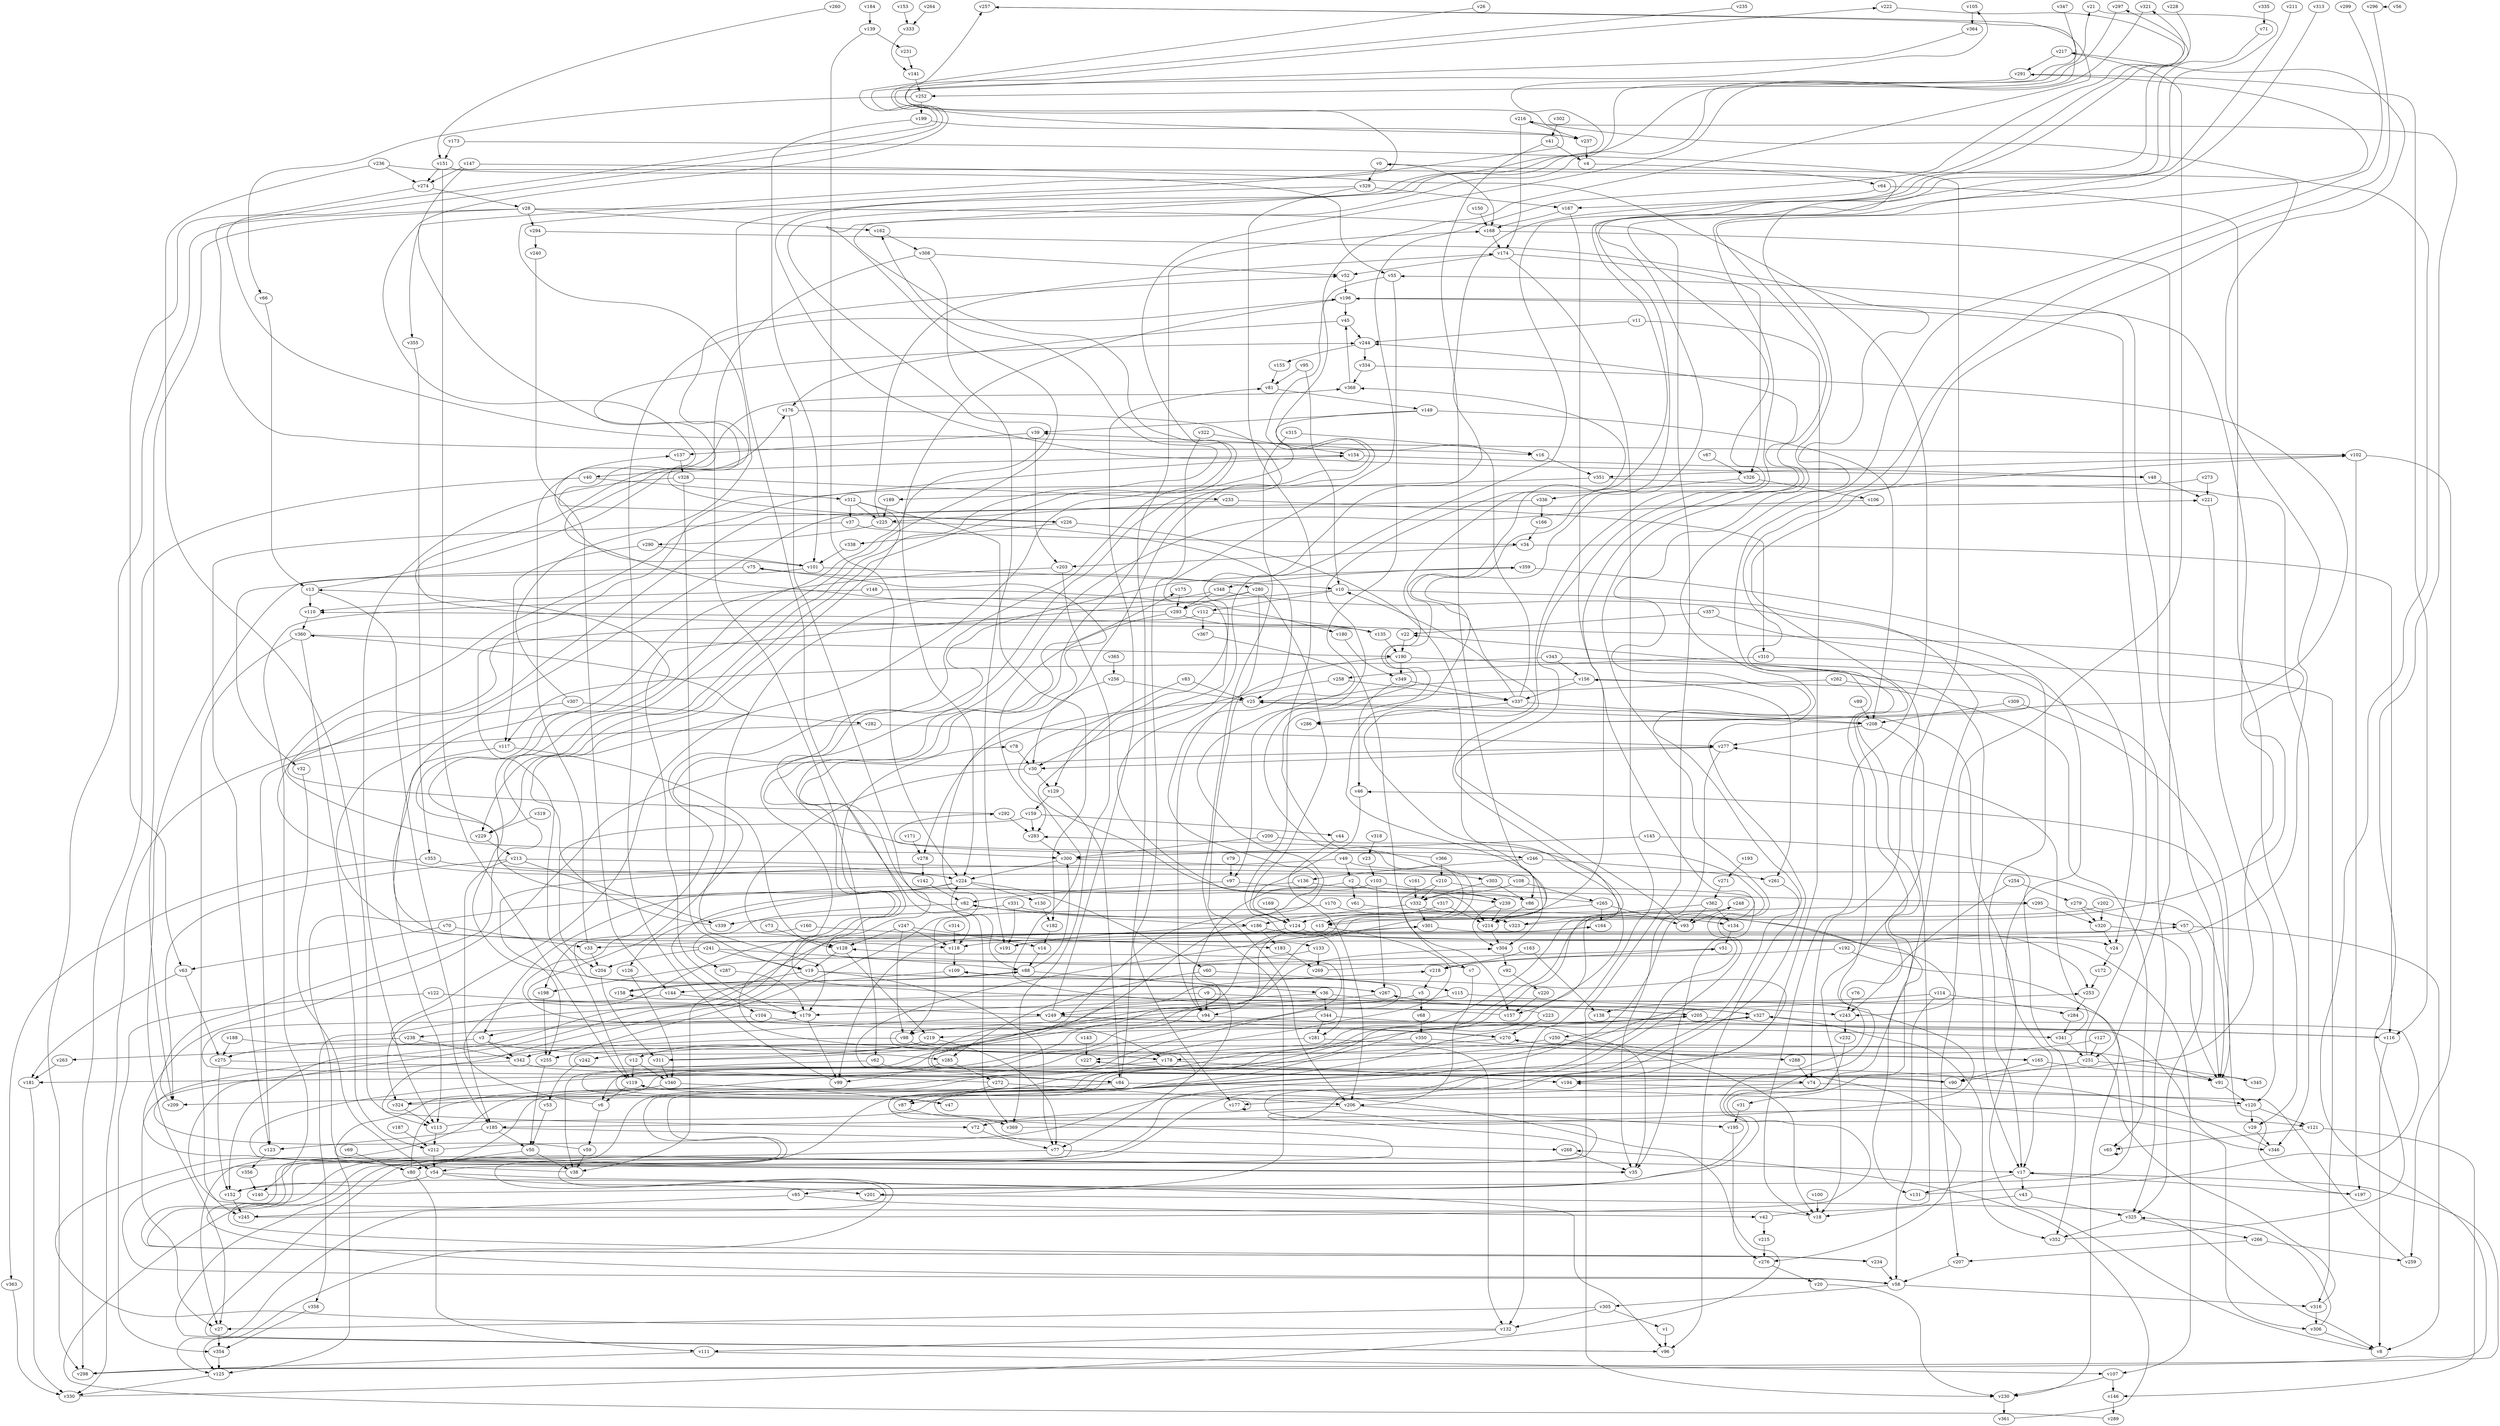 // Benchmark game 544 - 370 vertices
// time_bound: 73
// targets: v296
digraph G {
    v0 [name="v0", player=0];
    v1 [name="v1", player=1];
    v2 [name="v2", player=1];
    v3 [name="v3", player=0];
    v4 [name="v4", player=1];
    v5 [name="v5", player=0];
    v6 [name="v6", player=0];
    v7 [name="v7", player=0];
    v8 [name="v8", player=0];
    v9 [name="v9", player=0];
    v10 [name="v10", player=1];
    v11 [name="v11", player=1];
    v12 [name="v12", player=1];
    v13 [name="v13", player=1];
    v14 [name="v14", player=0];
    v15 [name="v15", player=0];
    v16 [name="v16", player=1];
    v17 [name="v17", player=1];
    v18 [name="v18", player=0];
    v19 [name="v19", player=0];
    v20 [name="v20", player=1];
    v21 [name="v21", player=1];
    v22 [name="v22", player=1];
    v23 [name="v23", player=1];
    v24 [name="v24", player=0];
    v25 [name="v25", player=1];
    v26 [name="v26", player=1];
    v27 [name="v27", player=1];
    v28 [name="v28", player=0];
    v29 [name="v29", player=0];
    v30 [name="v30", player=0];
    v31 [name="v31", player=0];
    v32 [name="v32", player=1];
    v33 [name="v33", player=1];
    v34 [name="v34", player=0];
    v35 [name="v35", player=0];
    v36 [name="v36", player=0];
    v37 [name="v37", player=1];
    v38 [name="v38", player=1];
    v39 [name="v39", player=1];
    v40 [name="v40", player=0];
    v41 [name="v41", player=1];
    v42 [name="v42", player=1];
    v43 [name="v43", player=0];
    v44 [name="v44", player=1];
    v45 [name="v45", player=1];
    v46 [name="v46", player=0];
    v47 [name="v47", player=0];
    v48 [name="v48", player=0];
    v49 [name="v49", player=0];
    v50 [name="v50", player=1];
    v51 [name="v51", player=1];
    v52 [name="v52", player=0];
    v53 [name="v53", player=1];
    v54 [name="v54", player=0];
    v55 [name="v55", player=0];
    v56 [name="v56", player=0];
    v57 [name="v57", player=1];
    v58 [name="v58", player=1];
    v59 [name="v59", player=1];
    v60 [name="v60", player=1];
    v61 [name="v61", player=0];
    v62 [name="v62", player=0];
    v63 [name="v63", player=1];
    v64 [name="v64", player=1];
    v65 [name="v65", player=1];
    v66 [name="v66", player=1];
    v67 [name="v67", player=0];
    v68 [name="v68", player=1];
    v69 [name="v69", player=1];
    v70 [name="v70", player=1];
    v71 [name="v71", player=0];
    v72 [name="v72", player=0];
    v73 [name="v73", player=1];
    v74 [name="v74", player=1];
    v75 [name="v75", player=0];
    v76 [name="v76", player=0];
    v77 [name="v77", player=1];
    v78 [name="v78", player=1];
    v79 [name="v79", player=0];
    v80 [name="v80", player=1];
    v81 [name="v81", player=1];
    v82 [name="v82", player=0];
    v83 [name="v83", player=0];
    v84 [name="v84", player=0];
    v85 [name="v85", player=1];
    v86 [name="v86", player=0];
    v87 [name="v87", player=0];
    v88 [name="v88", player=1];
    v89 [name="v89", player=1];
    v90 [name="v90", player=1];
    v91 [name="v91", player=1];
    v92 [name="v92", player=0];
    v93 [name="v93", player=0];
    v94 [name="v94", player=0];
    v95 [name="v95", player=0];
    v96 [name="v96", player=0];
    v97 [name="v97", player=0];
    v98 [name="v98", player=1];
    v99 [name="v99", player=1];
    v100 [name="v100", player=0];
    v101 [name="v101", player=0];
    v102 [name="v102", player=0];
    v103 [name="v103", player=0];
    v104 [name="v104", player=1];
    v105 [name="v105", player=1];
    v106 [name="v106", player=0];
    v107 [name="v107", player=1];
    v108 [name="v108", player=0];
    v109 [name="v109", player=1];
    v110 [name="v110", player=1];
    v111 [name="v111", player=0];
    v112 [name="v112", player=1];
    v113 [name="v113", player=1];
    v114 [name="v114", player=1];
    v115 [name="v115", player=0];
    v116 [name="v116", player=1];
    v117 [name="v117", player=1];
    v118 [name="v118", player=1];
    v119 [name="v119", player=0];
    v120 [name="v120", player=1];
    v121 [name="v121", player=0];
    v122 [name="v122", player=1];
    v123 [name="v123", player=1];
    v124 [name="v124", player=0];
    v125 [name="v125", player=1];
    v126 [name="v126", player=0];
    v127 [name="v127", player=0];
    v128 [name="v128", player=0];
    v129 [name="v129", player=0];
    v130 [name="v130", player=0];
    v131 [name="v131", player=1];
    v132 [name="v132", player=1];
    v133 [name="v133", player=1];
    v134 [name="v134", player=0];
    v135 [name="v135", player=0];
    v136 [name="v136", player=0];
    v137 [name="v137", player=0];
    v138 [name="v138", player=1];
    v139 [name="v139", player=1];
    v140 [name="v140", player=1];
    v141 [name="v141", player=0];
    v142 [name="v142", player=1];
    v143 [name="v143", player=0];
    v144 [name="v144", player=0];
    v145 [name="v145", player=0];
    v146 [name="v146", player=1];
    v147 [name="v147", player=1];
    v148 [name="v148", player=0];
    v149 [name="v149", player=1];
    v150 [name="v150", player=1];
    v151 [name="v151", player=1];
    v152 [name="v152", player=0];
    v153 [name="v153", player=1];
    v154 [name="v154", player=1];
    v155 [name="v155", player=0];
    v156 [name="v156", player=1];
    v157 [name="v157", player=0];
    v158 [name="v158", player=0];
    v159 [name="v159", player=0];
    v160 [name="v160", player=1];
    v161 [name="v161", player=0];
    v162 [name="v162", player=0];
    v163 [name="v163", player=1];
    v164 [name="v164", player=1];
    v165 [name="v165", player=0];
    v166 [name="v166", player=0];
    v167 [name="v167", player=0];
    v168 [name="v168", player=0];
    v169 [name="v169", player=1];
    v170 [name="v170", player=1];
    v171 [name="v171", player=0];
    v172 [name="v172", player=1];
    v173 [name="v173", player=1];
    v174 [name="v174", player=1];
    v175 [name="v175", player=0];
    v176 [name="v176", player=1];
    v177 [name="v177", player=0];
    v178 [name="v178", player=0];
    v179 [name="v179", player=0];
    v180 [name="v180", player=0];
    v181 [name="v181", player=1];
    v182 [name="v182", player=1];
    v183 [name="v183", player=1];
    v184 [name="v184", player=0];
    v185 [name="v185", player=0];
    v186 [name="v186", player=1];
    v187 [name="v187", player=0];
    v188 [name="v188", player=0];
    v189 [name="v189", player=0];
    v190 [name="v190", player=0];
    v191 [name="v191", player=1];
    v192 [name="v192", player=1];
    v193 [name="v193", player=1];
    v194 [name="v194", player=1];
    v195 [name="v195", player=1];
    v196 [name="v196", player=0];
    v197 [name="v197", player=0];
    v198 [name="v198", player=1];
    v199 [name="v199", player=0];
    v200 [name="v200", player=0];
    v201 [name="v201", player=1];
    v202 [name="v202", player=0];
    v203 [name="v203", player=0];
    v204 [name="v204", player=0];
    v205 [name="v205", player=1];
    v206 [name="v206", player=1];
    v207 [name="v207", player=0];
    v208 [name="v208", player=1];
    v209 [name="v209", player=0];
    v210 [name="v210", player=1];
    v211 [name="v211", player=0];
    v212 [name="v212", player=1];
    v213 [name="v213", player=1];
    v214 [name="v214", player=0];
    v215 [name="v215", player=0];
    v216 [name="v216", player=0];
    v217 [name="v217", player=1];
    v218 [name="v218", player=0];
    v219 [name="v219", player=0];
    v220 [name="v220", player=1];
    v221 [name="v221", player=1];
    v222 [name="v222", player=1];
    v223 [name="v223", player=0];
    v224 [name="v224", player=0];
    v225 [name="v225", player=1];
    v226 [name="v226", player=1];
    v227 [name="v227", player=0];
    v228 [name="v228", player=1];
    v229 [name="v229", player=0];
    v230 [name="v230", player=0];
    v231 [name="v231", player=0];
    v232 [name="v232", player=1];
    v233 [name="v233", player=0];
    v234 [name="v234", player=0];
    v235 [name="v235", player=1];
    v236 [name="v236", player=0];
    v237 [name="v237", player=1];
    v238 [name="v238", player=1];
    v239 [name="v239", player=0];
    v240 [name="v240", player=0];
    v241 [name="v241", player=0];
    v242 [name="v242", player=0];
    v243 [name="v243", player=1];
    v244 [name="v244", player=1];
    v245 [name="v245", player=1];
    v246 [name="v246", player=0];
    v247 [name="v247", player=1];
    v248 [name="v248", player=1];
    v249 [name="v249", player=0];
    v250 [name="v250", player=1];
    v251 [name="v251", player=0];
    v252 [name="v252", player=0];
    v253 [name="v253", player=0];
    v254 [name="v254", player=1];
    v255 [name="v255", player=1];
    v256 [name="v256", player=0];
    v257 [name="v257", player=1];
    v258 [name="v258", player=1];
    v259 [name="v259", player=1];
    v260 [name="v260", player=1];
    v261 [name="v261", player=0];
    v262 [name="v262", player=1];
    v263 [name="v263", player=0];
    v264 [name="v264", player=0];
    v265 [name="v265", player=1];
    v266 [name="v266", player=0];
    v267 [name="v267", player=0];
    v268 [name="v268", player=0];
    v269 [name="v269", player=0];
    v270 [name="v270", player=0];
    v271 [name="v271", player=1];
    v272 [name="v272", player=1];
    v273 [name="v273", player=1];
    v274 [name="v274", player=1];
    v275 [name="v275", player=0];
    v276 [name="v276", player=1];
    v277 [name="v277", player=0];
    v278 [name="v278", player=0];
    v279 [name="v279", player=1];
    v280 [name="v280", player=1];
    v281 [name="v281", player=1];
    v282 [name="v282", player=1];
    v283 [name="v283", player=1];
    v284 [name="v284", player=0];
    v285 [name="v285", player=0];
    v286 [name="v286", player=1];
    v287 [name="v287", player=1];
    v288 [name="v288", player=1];
    v289 [name="v289", player=1];
    v290 [name="v290", player=1];
    v291 [name="v291", player=0];
    v292 [name="v292", player=0];
    v293 [name="v293", player=0];
    v294 [name="v294", player=0];
    v295 [name="v295", player=1];
    v296 [name="v296", player=0, target=1];
    v297 [name="v297", player=1];
    v298 [name="v298", player=1];
    v299 [name="v299", player=0];
    v300 [name="v300", player=0];
    v301 [name="v301", player=1];
    v302 [name="v302", player=1];
    v303 [name="v303", player=1];
    v304 [name="v304", player=0];
    v305 [name="v305", player=1];
    v306 [name="v306", player=1];
    v307 [name="v307", player=0];
    v308 [name="v308", player=1];
    v309 [name="v309", player=0];
    v310 [name="v310", player=1];
    v311 [name="v311", player=0];
    v312 [name="v312", player=1];
    v313 [name="v313", player=0];
    v314 [name="v314", player=1];
    v315 [name="v315", player=1];
    v316 [name="v316", player=0];
    v317 [name="v317", player=0];
    v318 [name="v318", player=0];
    v319 [name="v319", player=1];
    v320 [name="v320", player=0];
    v321 [name="v321", player=1];
    v322 [name="v322", player=1];
    v323 [name="v323", player=1];
    v324 [name="v324", player=0];
    v325 [name="v325", player=1];
    v326 [name="v326", player=1];
    v327 [name="v327", player=1];
    v328 [name="v328", player=1];
    v329 [name="v329", player=1];
    v330 [name="v330", player=0];
    v331 [name="v331", player=0];
    v332 [name="v332", player=1];
    v333 [name="v333", player=0];
    v334 [name="v334", player=1];
    v335 [name="v335", player=0];
    v336 [name="v336", player=1];
    v337 [name="v337", player=0];
    v338 [name="v338", player=0];
    v339 [name="v339", player=0];
    v340 [name="v340", player=1];
    v341 [name="v341", player=1];
    v342 [name="v342", player=1];
    v343 [name="v343", player=1];
    v344 [name="v344", player=1];
    v345 [name="v345", player=1];
    v346 [name="v346", player=1];
    v347 [name="v347", player=0];
    v348 [name="v348", player=1];
    v349 [name="v349", player=0];
    v350 [name="v350", player=0];
    v351 [name="v351", player=0];
    v352 [name="v352", player=1];
    v353 [name="v353", player=1];
    v354 [name="v354", player=1];
    v355 [name="v355", player=1];
    v356 [name="v356", player=1];
    v357 [name="v357", player=0];
    v358 [name="v358", player=0];
    v359 [name="v359", player=0];
    v360 [name="v360", player=0];
    v361 [name="v361", player=0];
    v362 [name="v362", player=0];
    v363 [name="v363", player=1];
    v364 [name="v364", player=1];
    v365 [name="v365", player=1];
    v366 [name="v366", player=0];
    v367 [name="v367", player=1];
    v368 [name="v368", player=1];
    v369 [name="v369", player=1];

    v0 -> v168;
    v1 -> v96;
    v2 -> v126;
    v3 -> v342;
    v4 -> v64;
    v5 -> v47 [constraint="t mod 4 == 2"];
    v6 -> v164 [constraint="t >= 5"];
    v7 -> v75 [constraint="t >= 5"];
    v8 -> v25 [constraint="t < 7"];
    v9 -> v358;
    v10 -> v112;
    v11 -> v244;
    v12 -> v119;
    v13 -> v52 [constraint="t mod 3 == 0"];
    v14 -> v88;
    v15 -> v58 [constraint="t mod 5 == 4"];
    v16 -> v351;
    v17 -> v197;
    v18 -> v78 [constraint="t >= 5"];
    v19 -> v181 [constraint="t >= 4"];
    v20 -> v230;
    v21 -> v15 [constraint="t mod 4 == 1"];
    v22 -> v190;
    v23 -> v103;
    v24 -> v172;
    v25 -> v278;
    v26 -> v16 [constraint="t < 8"];
    v27 -> v354;
    v28 -> v230;
    v29 -> v346;
    v30 -> v133 [constraint="t >= 1"];
    v31 -> v195;
    v32 -> v54;
    v33 -> v137;
    v34 -> v116;
    v35 -> v304 [constraint="t mod 5 == 0"];
    v36 -> v179;
    v37 -> v34;
    v38 -> v277 [constraint="t mod 5 == 0"];
    v39 -> v203;
    v40 -> v298;
    v41 -> v4;
    v42 -> v102 [constraint="t mod 5 == 1"];
    v43 -> v18;
    v44 -> v206;
    v45 -> v176;
    v46 -> v124;
    v47 -> v368 [constraint="t < 15"];
    v48 -> v221;
    v49 -> v91;
    v50 -> v38;
    v51 -> v311 [constraint="t < 5"];
    v52 -> v196;
    v53 -> v50;
    v54 -> v152;
    v55 -> v72 [constraint="t mod 3 == 0"];
    v56 -> v296 [constraint="t mod 2 == 1"];
    v57 -> v118;
    v58 -> v316;
    v59 -> v57 [constraint="t < 11"];
    v60 -> v115;
    v61 -> v243 [constraint="t >= 3"];
    v62 -> v38;
    v63 -> v181;
    v64 -> v29;
    v65 -> v65 [constraint="t >= 5"];
    v66 -> v13;
    v67 -> v326;
    v68 -> v350;
    v69 -> v80;
    v70 -> v63;
    v71 -> v94 [constraint="t mod 4 == 1"];
    v72 -> v77;
    v73 -> v128;
    v74 -> v120;
    v75 -> v32;
    v76 -> v243;
    v77 -> v27;
    v78 -> v30;
    v79 -> v97;
    v80 -> v128 [constraint="t mod 5 == 3"];
    v81 -> v149;
    v82 -> v186;
    v83 -> v129;
    v84 -> v306;
    v85 -> v245;
    v86 -> v214;
    v87 -> v369;
    v88 -> v300;
    v89 -> v208;
    v90 -> v301 [constraint="t < 15"];
    v91 -> v120;
    v92 -> v220;
    v93 -> v244 [constraint="t < 7"];
    v94 -> v98;
    v95 -> v81;
    v96 -> v283 [constraint="t < 15"];
    v97 -> v82;
    v98 -> v132;
    v99 -> v196;
    v100 -> v18;
    v101 -> v222 [constraint="t mod 4 == 2"];
    v102 -> v259;
    v103 -> v267;
    v104 -> v238;
    v105 -> v364;
    v106 -> v178 [constraint="t >= 3"];
    v107 -> v146;
    v108 -> v13 [constraint="t mod 4 == 1"];
    v109 -> v144;
    v110 -> v360;
    v111 -> v107;
    v112 -> v119;
    v113 -> v205 [constraint="t mod 2 == 0"];
    v114 -> v284;
    v115 -> v243;
    v116 -> v8;
    v117 -> v113;
    v118 -> v109;
    v119 -> v6;
    v120 -> v121;
    v121 -> v65;
    v122 -> v179;
    v123 -> v356;
    v124 -> v33;
    v125 -> v330;
    v126 -> v340;
    v127 -> v121 [constraint="t >= 4"];
    v128 -> v19;
    v129 -> v159;
    v130 -> v182;
    v131 -> v327 [constraint="t >= 4"];
    v132 -> v109 [constraint="t mod 3 == 1"];
    v133 -> v198 [constraint="t >= 4"];
    v134 -> v82 [constraint="t mod 4 == 2"];
    v135 -> v176 [constraint="t < 8"];
    v136 -> v125;
    v137 -> v328;
    v138 -> v116 [constraint="t < 10"];
    v139 -> v231;
    v140 -> v158 [constraint="t < 15"];
    v141 -> v252;
    v142 -> v82;
    v143 -> v227;
    v144 -> v324;
    v145 -> v352;
    v146 -> v289;
    v147 -> v274;
    v148 -> v110;
    v149 -> v270 [constraint="t < 13"];
    v150 -> v168;
    v151 -> v274;
    v152 -> v217 [constraint="t >= 2"];
    v153 -> v333;
    v154 -> v48;
    v155 -> v81;
    v156 -> v97;
    v157 -> v321 [constraint="t >= 1"];
    v158 -> v88 [constraint="t < 6"];
    v159 -> v283;
    v160 -> v183;
    v161 -> v332;
    v162 -> v308;
    v163 -> v138;
    v164 -> v267 [constraint="t < 13"];
    v165 -> v91;
    v166 -> v34;
    v167 -> v168;
    v168 -> v174;
    v169 -> v124;
    v170 -> v98;
    v171 -> v278;
    v172 -> v253;
    v173 -> v74;
    v174 -> v52;
    v175 -> v293;
    v176 -> v246 [constraint="t >= 5"];
    v177 -> v177;
    v178 -> v327 [constraint="t < 8"];
    v179 -> v84 [constraint="t >= 3"];
    v180 -> v349;
    v181 -> v330;
    v182 -> v14;
    v183 -> v269;
    v184 -> v139;
    v185 -> v50;
    v186 -> v253;
    v187 -> v212;
    v188 -> v54 [constraint="t mod 5 == 1"];
    v189 -> v225;
    v190 -> v349;
    v191 -> v0 [constraint="t >= 1"];
    v192 -> v218;
    v193 -> v271;
    v194 -> v55 [constraint="t >= 2"];
    v195 -> v276;
    v196 -> v91;
    v197 -> v46 [constraint="t < 7"];
    v198 -> v255;
    v199 -> v101;
    v200 -> v157;
    v201 -> v8 [constraint="t >= 5"];
    v202 -> v35 [constraint="t mod 4 == 2"];
    v203 -> v118 [constraint="t >= 2"];
    v204 -> v311;
    v205 -> v116;
    v206 -> v72;
    v207 -> v58;
    v208 -> v18;
    v209 -> v162 [constraint="t < 6"];
    v210 -> v332;
    v211 -> v234 [constraint="t >= 5"];
    v212 -> v291 [constraint="t < 13"];
    v213 -> v303;
    v214 -> v304;
    v215 -> v276;
    v216 -> v298 [constraint="t mod 3 == 0"];
    v217 -> v291;
    v218 -> v5;
    v219 -> v12;
    v220 -> v157;
    v221 -> v120;
    v222 -> v86 [constraint="t < 15"];
    v223 -> v359 [constraint="t mod 2 == 0"];
    v224 -> v104;
    v225 -> v174;
    v226 -> v368 [constraint="t >= 4"];
    v227 -> v74 [constraint="t mod 2 == 0"];
    v228 -> v239 [constraint="t >= 1"];
    v229 -> v213;
    v230 -> v361;
    v231 -> v141;
    v232 -> v87 [constraint="t >= 5"];
    v233 -> v225;
    v234 -> v205 [constraint="t < 12"];
    v235 -> v102 [constraint="t >= 2"];
    v236 -> v96 [constraint="t mod 4 == 0"];
    v237 -> v257 [constraint="t mod 3 == 2"];
    v238 -> v342;
    v239 -> v304;
    v240 -> v144;
    v241 -> v221 [constraint="t >= 3"];
    v242 -> v53;
    v243 -> v232;
    v244 -> v334;
    v245 -> v22 [constraint="t < 12"];
    v246 -> v261;
    v247 -> v98;
    v248 -> v93;
    v249 -> v346 [constraint="t < 7"];
    v250 -> v18;
    v251 -> v196;
    v252 -> v199;
    v253 -> v284;
    v254 -> v243;
    v255 -> v50;
    v256 -> v25;
    v257 -> v229 [constraint="t < 9"];
    v258 -> v30;
    v259 -> v194 [constraint="t < 15"];
    v260 -> v151 [constraint="t < 8"];
    v261 -> v96;
    v262 -> v65;
    v263 -> v181;
    v264 -> v333;
    v265 -> v21 [constraint="t >= 3"];
    v266 -> v207;
    v267 -> v249;
    v268 -> v35;
    v269 -> v51 [constraint="t >= 3"];
    v270 -> v255;
    v271 -> v362;
    v272 -> v257 [constraint="t mod 2 == 1"];
    v273 -> v300 [constraint="t >= 4"];
    v274 -> v28;
    v275 -> v276 [constraint="t mod 4 == 3"];
    v276 -> v20;
    v277 -> v35;
    v278 -> v142;
    v279 -> v57 [constraint="t >= 4"];
    v280 -> v206;
    v281 -> v165;
    v282 -> v123;
    v283 -> v300;
    v284 -> v341;
    v285 -> v272;
    v286 -> v156 [constraint="t >= 2"];
    v287 -> v179;
    v288 -> v74;
    v289 -> v248 [constraint="t >= 2"];
    v290 -> v101;
    v291 -> v116;
    v292 -> v154 [constraint="t < 11"];
    v293 -> v244 [constraint="t < 7"];
    v294 -> v125 [constraint="t < 8"];
    v295 -> v234 [constraint="t < 14"];
    v296 -> v85 [constraint="t mod 3 == 2"];
    v297 -> v267 [constraint="t < 10"];
    v298 -> v17 [constraint="t >= 4"];
    v299 -> v125 [constraint="t mod 5 == 2"];
    v300 -> v15 [constraint="t mod 5 == 4"];
    v301 -> v24;
    v302 -> v41;
    v303 -> v86;
    v304 -> v92;
    v305 -> v27;
    v306 -> v325 [constraint="t mod 2 == 1"];
    v307 -> v105 [constraint="t >= 2"];
    v308 -> v62;
    v309 -> v208;
    v310 -> v258;
    v311 -> v297 [constraint="t mod 4 == 2"];
    v312 -> v229 [constraint="t >= 2"];
    v313 -> v58 [constraint="t < 15"];
    v314 -> v118;
    v315 -> v201;
    v316 -> v270 [constraint="t < 8"];
    v317 -> v15;
    v318 -> v23;
    v319 -> v229;
    v320 -> v91;
    v321 -> v165 [constraint="t mod 5 == 0"];
    v322 -> v154;
    v323 -> v110 [constraint="t >= 2"];
    v324 -> v253 [constraint="t < 14"];
    v325 -> v266;
    v326 -> v106;
    v327 -> v175 [constraint="t >= 3"];
    v328 -> v233;
    v329 -> v281;
    v330 -> v119 [constraint="t >= 3"];
    v331 -> v339;
    v332 -> v31 [constraint="t >= 5"];
    v333 -> v141 [constraint="t >= 4"];
    v334 -> v286 [constraint="t mod 4 == 0"];
    v335 -> v71;
    v336 -> v224 [constraint="t >= 3"];
    v337 -> v208;
    v338 -> v101;
    v339 -> v360 [constraint="t >= 4"];
    v340 -> v47;
    v341 -> v251;
    v342 -> v27;
    v343 -> v117;
    v344 -> v341;
    v345 -> v218 [constraint="t >= 2"];
    v346 -> v227 [constraint="t < 5"];
    v347 -> v48 [constraint="t >= 3"];
    v348 -> v17;
    v349 -> v337;
    v350 -> v227;
    v351 -> v346;
    v352 -> v216 [constraint="t >= 3"];
    v353 -> v363;
    v354 -> v125;
    v355 -> v353;
    v356 -> v140;
    v357 -> v325;
    v358 -> v354;
    v359 -> v348;
    v360 -> v212;
    v361 -> v268 [constraint="t < 15"];
    v362 -> v134;
    v363 -> v330;
    v364 -> v226 [constraint="t mod 5 == 4"];
    v365 -> v256;
    v366 -> v292 [constraint="t < 12"];
    v367 -> v90 [constraint="t >= 4"];
    v368 -> v45;
    v369 -> v267 [constraint="t < 14"];
    v28 -> v298;
    v2 -> v239;
    v151 -> v55;
    v178 -> v194;
    v159 -> v204;
    v101 -> v10;
    v102 -> v351;
    v25 -> v208;
    v121 -> v146;
    v54 -> v96;
    v9 -> v94;
    v101 -> v27;
    v275 -> v152;
    v310 -> v316;
    v213 -> v185;
    v239 -> v214;
    v328 -> v113;
    v58 -> v305;
    v199 -> v237;
    v115 -> v249;
    v208 -> v277;
    v307 -> v282;
    v334 -> v368;
    v12 -> v340;
    v329 -> v167;
    v60 -> v285;
    v112 -> v135;
    v176 -> v369;
    v127 -> v251;
    v55 -> v157;
    v212 -> v54;
    v114 -> v138;
    v136 -> v295;
    v274 -> v63;
    v224 -> v3;
    v326 -> v336;
    v134 -> v51;
    v295 -> v320;
    v95 -> v10;
    v327 -> v250;
    v280 -> v140;
    v280 -> v293;
    v273 -> v221;
    v41 -> v86;
    v49 -> v255;
    v33 -> v204;
    v160 -> v198;
    v281 -> v242;
    v308 -> v52;
    v256 -> v30;
    v39 -> v137;
    v348 -> v179;
    v196 -> v45;
    v28 -> v294;
    v80 -> v111;
    v112 -> v367;
    v270 -> v91;
    v249 -> v270;
    v312 -> v37;
    v225 -> v290;
    v17 -> v131;
    v179 -> v99;
    v294 -> v240;
    v156 -> v261;
    v344 -> v3;
    v40 -> v312;
    v337 -> v10;
    v84 -> v209;
    v151 -> v119;
    v216 -> v237;
    v185 -> v123;
    v341 -> v277;
    v149 -> v208;
    v258 -> v337;
    v88 -> v224;
    v122 -> v354;
    v108 -> v265;
    v85 -> v42;
    v210 -> v7;
    v98 -> v152;
    v236 -> v113;
    v325 -> v352;
    v75 -> v280;
    v279 -> v320;
    v34 -> v203;
    v129 -> v84;
    v344 -> v281;
    v148 -> v180;
    v163 -> v218;
    v241 -> v204;
    v88 -> v158;
    v311 -> v340;
    v54 -> v201;
    v328 -> v19;
    v349 -> v46;
    v13 -> v110;
    v236 -> v274;
    v167 -> v214;
    v251 -> v345;
    v226 -> v304;
    v327 -> v352;
    v5 -> v68;
    v103 -> v94;
    v225 -> v25;
    v249 -> v81;
    v312 -> v182;
    v351 -> v189;
    v0 -> v329;
    v322 -> v177;
    v59 -> v38;
    v120 -> v29;
    v320 -> v24;
    v301 -> v99;
    v337 -> v286;
    v293 -> v283;
    v224 -> v60;
    v17 -> v43;
    v83 -> v25;
    v188 -> v275;
    v132 -> v111;
    v200 -> v300;
    v30 -> v129;
    v312 -> v225;
    v109 -> v77;
    v145 -> v300;
    v190 -> v94;
    v251 -> v90;
    v265 -> v124;
    v353 -> v224;
    v186 -> v183;
    v124 -> v107;
    v362 -> v323;
    v43 -> v325;
    v307 -> v330;
    v238 -> v275;
    v234 -> v58;
    v237 -> v4;
    v11 -> v194;
    v265 -> v93;
    v226 -> v338;
    v57 -> v8;
    v133 -> v269;
    v331 -> v323;
    v360 -> v245;
    v244 -> v155;
    v82 -> v287;
    v366 -> v210;
    v336 -> v166;
    v102 -> v197;
    v280 -> v124;
    v7 -> v206;
    v37 -> v123;
    v178 -> v6;
    v331 -> v191;
    v144 -> v249;
    v342 -> v84;
    v306 -> v8;
    v262 -> v25;
    v203 -> v369;
    v309 -> v91;
    v332 -> v186;
    v282 -> v277;
    v88 -> v36;
    v49 -> v2;
    v108 -> v332;
    v202 -> v320;
    v210 -> v35;
    v266 -> v259;
    v293 -> v135;
    v223 -> v270;
    v174 -> v132;
    v316 -> v306;
    v149 -> v39;
    v360 -> v190;
    v247 -> v14;
    v343 -> v156;
    v291 -> v252;
    v135 -> v190;
    v206 -> v195;
    v292 -> v283;
    v154 -> v40;
    v84 -> v168;
    v50 -> v80;
    v190 -> v17;
    v246 -> v136;
    v114 -> v58;
    v19 -> v77;
    v317 -> v214;
    v104 -> v178;
    v45 -> v244;
    v42 -> v215;
    v152 -> v245;
    v107 -> v230;
    v340 -> v324;
    v219 -> v77;
    v170 -> v134;
    v28 -> v209;
    v10 -> v179;
    v19 -> v38;
    v185 -> v268;
    v332 -> v301;
    v70 -> v33;
    v192 -> v230;
    v9 -> v205;
    v329 -> v118;
    v74 -> v177;
    v217 -> v207;
    v249 -> v342;
    v300 -> v224;
    v10 -> v131;
    v224 -> v130;
    v267 -> v327;
    v265 -> v164;
    v36 -> v205;
    v315 -> v16;
    v103 -> v239;
    v186 -> v191;
    v128 -> v219;
    v324 -> v113;
    v57 -> v325;
    v305 -> v132;
    v117 -> v128;
    v77 -> v17;
    v159 -> v44;
    v120 -> v185;
    v97 -> v214;
    v156 -> v337;
    v64 -> v167;
    v173 -> v151;
    v272 -> v87;
    v290 -> v117;
    v285 -> v99;
    v241 -> v88;
    v213 -> v209;
    v62 -> v84;
    v205 -> v219;
    v343 -> v17;
    v3 -> v263;
    v168 -> v251;
    v233 -> v310;
    v213 -> v339;
    v277 -> v30;
    v303 -> v332;
    v305 -> v1;
    v174 -> v326;
    v3 -> v285;
    v247 -> v128;
    v359 -> v24;
    v216 -> v174;
    v94 -> v35;
    v2 -> v61;
    v6 -> v59;
    v28 -> v162;
    v254 -> v279;
    v348 -> v293;
    v165 -> v90;
    v196 -> v224;
    v250 -> v178;
    v63 -> v275;
    v111 -> v298;
    v139 -> v224;
    v272 -> v206;
    v241 -> v19;
    v252 -> v66;
    v350 -> v288;
    v13 -> v185;
    v308 -> v191;
    v36 -> v344;
    v337 -> v39;
    v362 -> v93;
    v113 -> v212;
    v147 -> v18;
    v247 -> v118;
    v357 -> v22;
    v147 -> v355;
}
